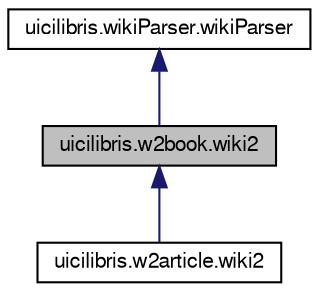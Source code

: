digraph G
{
  edge [fontname="FreeSans",fontsize="10",labelfontname="FreeSans",labelfontsize="10"];
  node [fontname="FreeSans",fontsize="10",shape=record];
  Node1 [label="uicilibris.w2book.wiki2",height=0.2,width=0.4,color="black", fillcolor="grey75", style="filled" fontcolor="black"];
  Node2 -> Node1 [dir="back",color="midnightblue",fontsize="10",style="solid"];
  Node2 [label="uicilibris.wikiParser.wikiParser",height=0.2,width=0.4,color="black", fillcolor="white", style="filled",URL="$classuicilibris_1_1wikiParser_1_1wikiParser.html",tooltip="A converter from wiki-style layout to many high-level syntaxes like LaTeX/Beamer."];
  Node1 -> Node3 [dir="back",color="midnightblue",fontsize="10",style="solid"];
  Node3 [label="uicilibris.w2article.wiki2",height=0.2,width=0.4,color="black", fillcolor="white", style="filled",URL="$classuicilibris_1_1w2article_1_1wiki2.html",tooltip="a class which modifies w2book.wiki2 with a LaTeX/Article export feature."];
}
